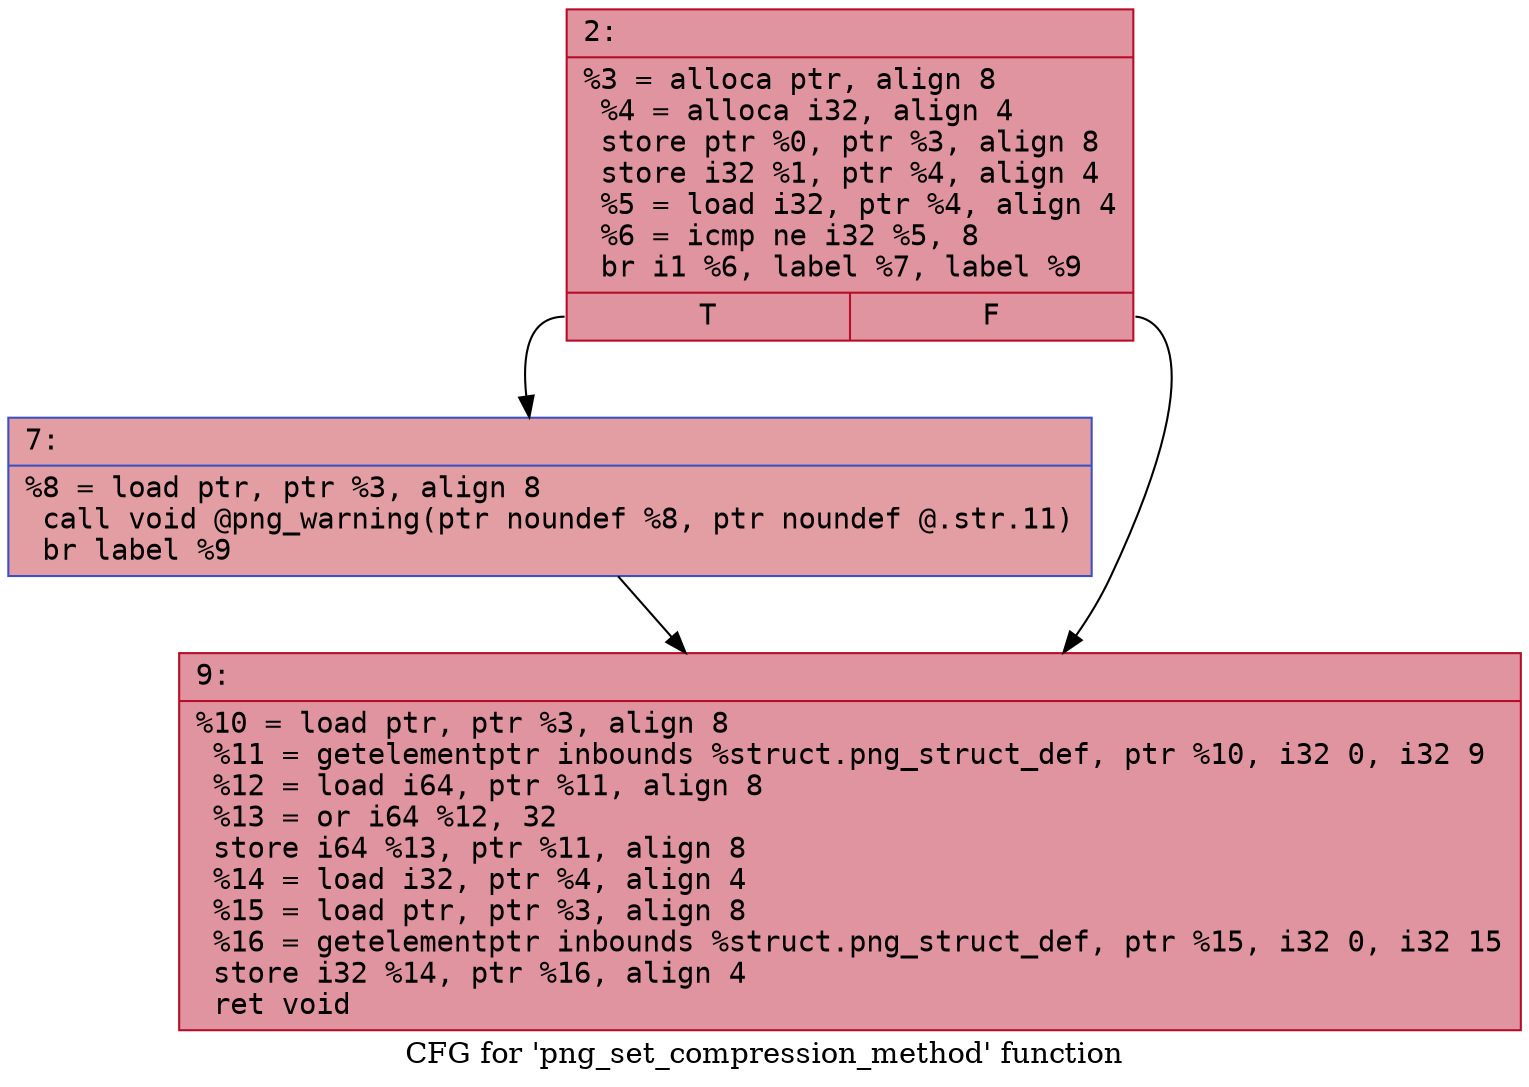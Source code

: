 digraph "CFG for 'png_set_compression_method' function" {
	label="CFG for 'png_set_compression_method' function";

	Node0x6000021de490 [shape=record,color="#b70d28ff", style=filled, fillcolor="#b70d2870" fontname="Courier",label="{2:\l|  %3 = alloca ptr, align 8\l  %4 = alloca i32, align 4\l  store ptr %0, ptr %3, align 8\l  store i32 %1, ptr %4, align 4\l  %5 = load i32, ptr %4, align 4\l  %6 = icmp ne i32 %5, 8\l  br i1 %6, label %7, label %9\l|{<s0>T|<s1>F}}"];
	Node0x6000021de490:s0 -> Node0x6000021de4e0[tooltip="2 -> 7\nProbability 50.00%" ];
	Node0x6000021de490:s1 -> Node0x6000021de530[tooltip="2 -> 9\nProbability 50.00%" ];
	Node0x6000021de4e0 [shape=record,color="#3d50c3ff", style=filled, fillcolor="#be242e70" fontname="Courier",label="{7:\l|  %8 = load ptr, ptr %3, align 8\l  call void @png_warning(ptr noundef %8, ptr noundef @.str.11)\l  br label %9\l}"];
	Node0x6000021de4e0 -> Node0x6000021de530[tooltip="7 -> 9\nProbability 100.00%" ];
	Node0x6000021de530 [shape=record,color="#b70d28ff", style=filled, fillcolor="#b70d2870" fontname="Courier",label="{9:\l|  %10 = load ptr, ptr %3, align 8\l  %11 = getelementptr inbounds %struct.png_struct_def, ptr %10, i32 0, i32 9\l  %12 = load i64, ptr %11, align 8\l  %13 = or i64 %12, 32\l  store i64 %13, ptr %11, align 8\l  %14 = load i32, ptr %4, align 4\l  %15 = load ptr, ptr %3, align 8\l  %16 = getelementptr inbounds %struct.png_struct_def, ptr %15, i32 0, i32 15\l  store i32 %14, ptr %16, align 4\l  ret void\l}"];
}
